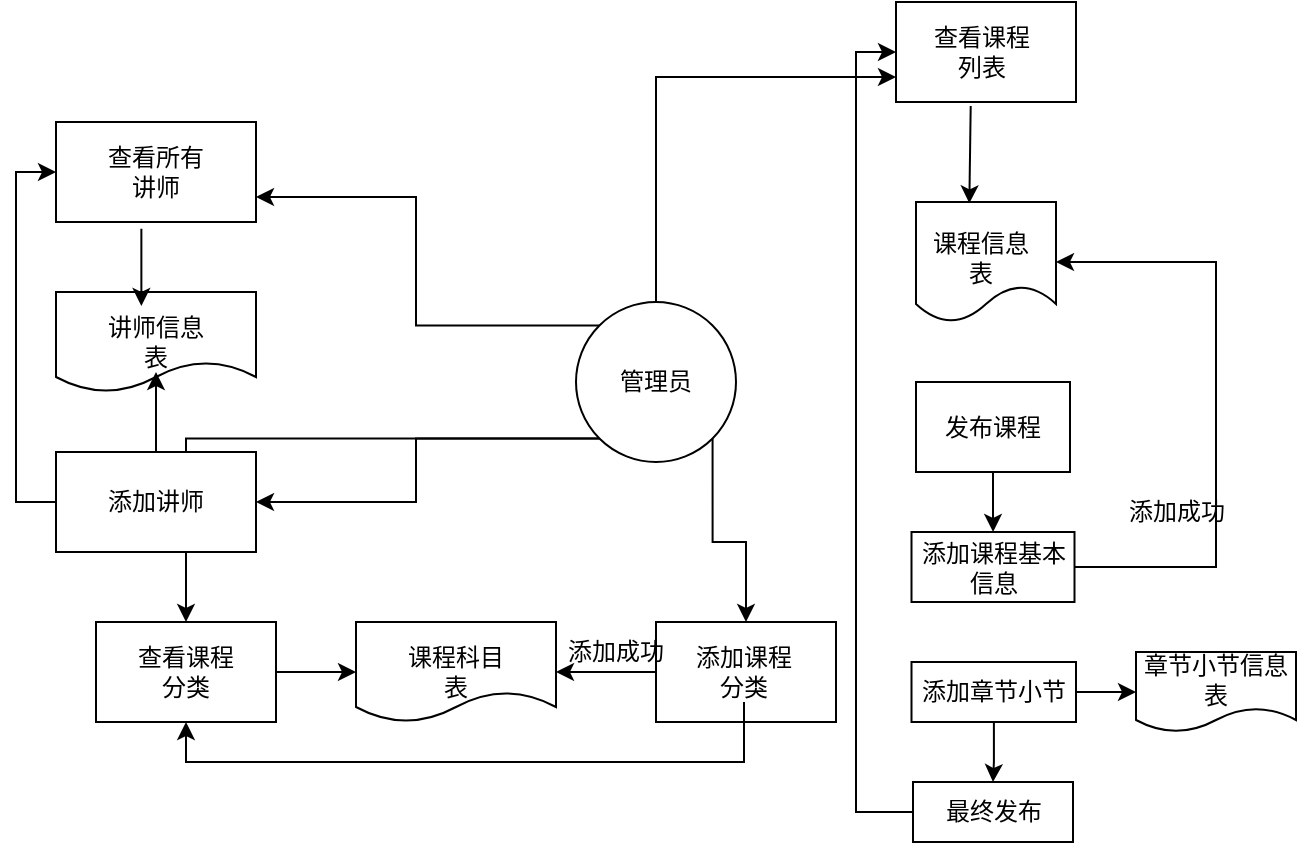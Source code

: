 <mxfile version="18.1.3" type="device"><diagram id="PFTaVR9R77RU1zgIoD-t" name="Page-1"><mxGraphModel dx="782" dy="468" grid="1" gridSize="10" guides="1" tooltips="1" connect="1" arrows="1" fold="1" page="1" pageScale="1" pageWidth="827" pageHeight="1169" background="none" math="0" shadow="0"><root><mxCell id="0"/><mxCell id="1" parent="0"/><mxCell id="eftF3Yvcaq25oSi6NERf-6" style="edgeStyle=orthogonalEdgeStyle;rounded=0;orthogonalLoop=1;jettySize=auto;html=1;exitX=0;exitY=0;exitDx=0;exitDy=0;entryX=1;entryY=0.75;entryDx=0;entryDy=0;" edge="1" parent="1" source="eftF3Yvcaq25oSi6NERf-1" target="eftF3Yvcaq25oSi6NERf-3"><mxGeometry relative="1" as="geometry"/></mxCell><mxCell id="eftF3Yvcaq25oSi6NERf-15" style="edgeStyle=orthogonalEdgeStyle;rounded=0;orthogonalLoop=1;jettySize=auto;html=1;exitX=0;exitY=1;exitDx=0;exitDy=0;entryX=1;entryY=0.5;entryDx=0;entryDy=0;" edge="1" parent="1" source="eftF3Yvcaq25oSi6NERf-1" target="eftF3Yvcaq25oSi6NERf-13"><mxGeometry relative="1" as="geometry"/></mxCell><mxCell id="eftF3Yvcaq25oSi6NERf-33" style="edgeStyle=orthogonalEdgeStyle;rounded=0;orthogonalLoop=1;jettySize=auto;html=1;exitX=0;exitY=1;exitDx=0;exitDy=0;entryX=0.5;entryY=0;entryDx=0;entryDy=0;" edge="1" parent="1" source="eftF3Yvcaq25oSi6NERf-1" target="eftF3Yvcaq25oSi6NERf-23"><mxGeometry relative="1" as="geometry"/></mxCell><mxCell id="eftF3Yvcaq25oSi6NERf-34" style="edgeStyle=orthogonalEdgeStyle;rounded=0;orthogonalLoop=1;jettySize=auto;html=1;exitX=1;exitY=1;exitDx=0;exitDy=0;entryX=0.5;entryY=0;entryDx=0;entryDy=0;" edge="1" parent="1" source="eftF3Yvcaq25oSi6NERf-1" target="eftF3Yvcaq25oSi6NERf-29"><mxGeometry relative="1" as="geometry"/></mxCell><mxCell id="eftF3Yvcaq25oSi6NERf-41" style="edgeStyle=orthogonalEdgeStyle;rounded=0;orthogonalLoop=1;jettySize=auto;html=1;exitX=0.5;exitY=0;exitDx=0;exitDy=0;entryX=0;entryY=0.75;entryDx=0;entryDy=0;" edge="1" parent="1" source="eftF3Yvcaq25oSi6NERf-1" target="eftF3Yvcaq25oSi6NERf-35"><mxGeometry relative="1" as="geometry"/></mxCell><mxCell id="eftF3Yvcaq25oSi6NERf-1" value="" style="ellipse;whiteSpace=wrap;html=1;aspect=fixed;" vertex="1" parent="1"><mxGeometry x="360" y="200" width="80" height="80" as="geometry"/></mxCell><mxCell id="eftF3Yvcaq25oSi6NERf-2" value="管理员" style="text;html=1;strokeColor=none;fillColor=none;align=center;verticalAlign=middle;whiteSpace=wrap;rounded=0;" vertex="1" parent="1"><mxGeometry x="370" y="225" width="60" height="30" as="geometry"/></mxCell><mxCell id="eftF3Yvcaq25oSi6NERf-3" value="" style="rounded=0;whiteSpace=wrap;html=1;" vertex="1" parent="1"><mxGeometry x="100" y="110" width="100" height="50" as="geometry"/></mxCell><mxCell id="eftF3Yvcaq25oSi6NERf-5" value="查看所有讲师" style="text;html=1;strokeColor=none;fillColor=none;align=center;verticalAlign=middle;whiteSpace=wrap;rounded=0;" vertex="1" parent="1"><mxGeometry x="120" y="120" width="60" height="30" as="geometry"/></mxCell><mxCell id="eftF3Yvcaq25oSi6NERf-7" value="" style="shape=document;whiteSpace=wrap;html=1;boundedLbl=1;" vertex="1" parent="1"><mxGeometry x="100" y="195" width="100" height="50" as="geometry"/></mxCell><mxCell id="eftF3Yvcaq25oSi6NERf-8" value="讲师信息表" style="text;html=1;strokeColor=none;fillColor=none;align=center;verticalAlign=middle;whiteSpace=wrap;rounded=0;" vertex="1" parent="1"><mxGeometry x="120" y="205" width="60" height="30" as="geometry"/></mxCell><mxCell id="eftF3Yvcaq25oSi6NERf-22" value="" style="edgeStyle=orthogonalEdgeStyle;rounded=0;orthogonalLoop=1;jettySize=auto;html=1;" edge="1" parent="1" source="eftF3Yvcaq25oSi6NERf-13" target="eftF3Yvcaq25oSi6NERf-8"><mxGeometry relative="1" as="geometry"/></mxCell><mxCell id="eftF3Yvcaq25oSi6NERf-46" style="edgeStyle=orthogonalEdgeStyle;rounded=0;orthogonalLoop=1;jettySize=auto;html=1;entryX=0;entryY=0.5;entryDx=0;entryDy=0;" edge="1" parent="1" source="eftF3Yvcaq25oSi6NERf-13" target="eftF3Yvcaq25oSi6NERf-3"><mxGeometry relative="1" as="geometry"><Array as="points"><mxPoint x="80" y="300"/><mxPoint x="80" y="135"/></Array></mxGeometry></mxCell><mxCell id="eftF3Yvcaq25oSi6NERf-13" value="" style="rounded=0;whiteSpace=wrap;html=1;" vertex="1" parent="1"><mxGeometry x="100" y="275" width="100" height="50" as="geometry"/></mxCell><mxCell id="eftF3Yvcaq25oSi6NERf-14" value="添加讲师" style="text;html=1;strokeColor=none;fillColor=none;align=center;verticalAlign=middle;whiteSpace=wrap;rounded=0;" vertex="1" parent="1"><mxGeometry x="120" y="285" width="60" height="30" as="geometry"/></mxCell><mxCell id="eftF3Yvcaq25oSi6NERf-21" value="" style="endArrow=classic;html=1;rounded=0;exitX=0.427;exitY=1.067;exitDx=0;exitDy=0;exitPerimeter=0;entryX=0.378;entryY=-0.1;entryDx=0;entryDy=0;entryPerimeter=0;" edge="1" parent="1" source="eftF3Yvcaq25oSi6NERf-3" target="eftF3Yvcaq25oSi6NERf-8"><mxGeometry width="50" height="50" relative="1" as="geometry"><mxPoint x="380" y="350" as="sourcePoint"/><mxPoint x="430" y="300" as="targetPoint"/></mxGeometry></mxCell><mxCell id="eftF3Yvcaq25oSi6NERf-23" value="" style="rounded=0;whiteSpace=wrap;html=1;" vertex="1" parent="1"><mxGeometry x="120" y="360" width="90" height="50" as="geometry"/></mxCell><mxCell id="eftF3Yvcaq25oSi6NERf-24" value="查看课程分类" style="text;html=1;strokeColor=none;fillColor=none;align=center;verticalAlign=middle;whiteSpace=wrap;rounded=0;" vertex="1" parent="1"><mxGeometry x="135" y="370" width="60" height="30" as="geometry"/></mxCell><mxCell id="eftF3Yvcaq25oSi6NERf-25" value="" style="shape=document;whiteSpace=wrap;html=1;boundedLbl=1;" vertex="1" parent="1"><mxGeometry x="250" y="360" width="100" height="50" as="geometry"/></mxCell><mxCell id="eftF3Yvcaq25oSi6NERf-26" value="课程科目表" style="text;html=1;strokeColor=none;fillColor=none;align=center;verticalAlign=middle;whiteSpace=wrap;rounded=0;" vertex="1" parent="1"><mxGeometry x="270" y="370" width="60" height="30" as="geometry"/></mxCell><mxCell id="eftF3Yvcaq25oSi6NERf-28" value="" style="endArrow=classic;html=1;rounded=0;exitX=1;exitY=0.5;exitDx=0;exitDy=0;" edge="1" parent="1" source="eftF3Yvcaq25oSi6NERf-23"><mxGeometry width="50" height="50" relative="1" as="geometry"><mxPoint x="210" y="430" as="sourcePoint"/><mxPoint x="250" y="385" as="targetPoint"/></mxGeometry></mxCell><mxCell id="eftF3Yvcaq25oSi6NERf-29" value="" style="rounded=0;whiteSpace=wrap;html=1;" vertex="1" parent="1"><mxGeometry x="400" y="360" width="90" height="50" as="geometry"/></mxCell><mxCell id="eftF3Yvcaq25oSi6NERf-45" style="edgeStyle=orthogonalEdgeStyle;rounded=0;orthogonalLoop=1;jettySize=auto;html=1;entryX=0.5;entryY=1;entryDx=0;entryDy=0;" edge="1" parent="1" source="eftF3Yvcaq25oSi6NERf-30" target="eftF3Yvcaq25oSi6NERf-23"><mxGeometry relative="1" as="geometry"><Array as="points"><mxPoint x="444" y="430"/><mxPoint x="165" y="430"/></Array></mxGeometry></mxCell><mxCell id="eftF3Yvcaq25oSi6NERf-30" value="添加课程分类" style="text;html=1;strokeColor=none;fillColor=none;align=center;verticalAlign=middle;whiteSpace=wrap;rounded=0;" vertex="1" parent="1"><mxGeometry x="414" y="370" width="60" height="30" as="geometry"/></mxCell><mxCell id="eftF3Yvcaq25oSi6NERf-32" value="" style="endArrow=classic;html=1;rounded=0;entryX=1;entryY=0.5;entryDx=0;entryDy=0;exitX=0;exitY=0.5;exitDx=0;exitDy=0;" edge="1" parent="1" source="eftF3Yvcaq25oSi6NERf-29" target="eftF3Yvcaq25oSi6NERf-25"><mxGeometry width="50" height="50" relative="1" as="geometry"><mxPoint x="360" y="420" as="sourcePoint"/><mxPoint x="400" y="370" as="targetPoint"/></mxGeometry></mxCell><mxCell id="eftF3Yvcaq25oSi6NERf-35" value="" style="rounded=0;whiteSpace=wrap;html=1;" vertex="1" parent="1"><mxGeometry x="520" y="50" width="90" height="50" as="geometry"/></mxCell><mxCell id="eftF3Yvcaq25oSi6NERf-36" value="查看课程列表" style="text;html=1;strokeColor=none;fillColor=none;align=center;verticalAlign=middle;whiteSpace=wrap;rounded=0;" vertex="1" parent="1"><mxGeometry x="532.5" y="60" width="60" height="30" as="geometry"/></mxCell><mxCell id="eftF3Yvcaq25oSi6NERf-37" value="" style="shape=document;whiteSpace=wrap;html=1;boundedLbl=1;" vertex="1" parent="1"><mxGeometry x="530" y="150" width="70" height="60" as="geometry"/></mxCell><mxCell id="eftF3Yvcaq25oSi6NERf-38" value="课程信息表" style="text;html=1;strokeColor=none;fillColor=none;align=center;verticalAlign=middle;whiteSpace=wrap;rounded=0;" vertex="1" parent="1"><mxGeometry x="535" y="165" width="55" height="25" as="geometry"/></mxCell><mxCell id="eftF3Yvcaq25oSi6NERf-40" value="" style="endArrow=classic;html=1;rounded=0;exitX=0.415;exitY=1.04;exitDx=0;exitDy=0;exitPerimeter=0;entryX=0.381;entryY=0.011;entryDx=0;entryDy=0;entryPerimeter=0;" edge="1" parent="1" source="eftF3Yvcaq25oSi6NERf-35" target="eftF3Yvcaq25oSi6NERf-37"><mxGeometry width="50" height="50" relative="1" as="geometry"><mxPoint x="450" y="190" as="sourcePoint"/><mxPoint x="500" y="140" as="targetPoint"/></mxGeometry></mxCell><mxCell id="eftF3Yvcaq25oSi6NERf-42" value="添加成功" style="text;html=1;strokeColor=none;fillColor=none;align=center;verticalAlign=middle;whiteSpace=wrap;rounded=0;" vertex="1" parent="1"><mxGeometry x="350" y="360" width="60" height="30" as="geometry"/></mxCell><mxCell id="eftF3Yvcaq25oSi6NERf-50" value="" style="edgeStyle=orthogonalEdgeStyle;rounded=0;orthogonalLoop=1;jettySize=auto;html=1;" edge="1" parent="1" source="eftF3Yvcaq25oSi6NERf-47" target="eftF3Yvcaq25oSi6NERf-49"><mxGeometry relative="1" as="geometry"/></mxCell><mxCell id="eftF3Yvcaq25oSi6NERf-47" value="发布课程" style="rounded=0;whiteSpace=wrap;html=1;" vertex="1" parent="1"><mxGeometry x="530" y="240" width="77" height="45" as="geometry"/></mxCell><mxCell id="eftF3Yvcaq25oSi6NERf-57" style="edgeStyle=orthogonalEdgeStyle;rounded=0;orthogonalLoop=1;jettySize=auto;html=1;entryX=1;entryY=0.5;entryDx=0;entryDy=0;" edge="1" parent="1" source="eftF3Yvcaq25oSi6NERf-49" target="eftF3Yvcaq25oSi6NERf-37"><mxGeometry relative="1" as="geometry"><Array as="points"><mxPoint x="680" y="333"/><mxPoint x="680" y="180"/></Array></mxGeometry></mxCell><mxCell id="eftF3Yvcaq25oSi6NERf-49" value="添加课程基本信息" style="whiteSpace=wrap;html=1;rounded=0;" vertex="1" parent="1"><mxGeometry x="527.75" y="315" width="81.5" height="35" as="geometry"/></mxCell><mxCell id="eftF3Yvcaq25oSi6NERf-54" value="" style="edgeStyle=orthogonalEdgeStyle;rounded=0;orthogonalLoop=1;jettySize=auto;html=1;" edge="1" parent="1" source="eftF3Yvcaq25oSi6NERf-51" target="eftF3Yvcaq25oSi6NERf-53"><mxGeometry relative="1" as="geometry"/></mxCell><mxCell id="eftF3Yvcaq25oSi6NERf-56" value="" style="edgeStyle=orthogonalEdgeStyle;rounded=0;orthogonalLoop=1;jettySize=auto;html=1;" edge="1" parent="1" source="eftF3Yvcaq25oSi6NERf-51" target="eftF3Yvcaq25oSi6NERf-55"><mxGeometry relative="1" as="geometry"/></mxCell><mxCell id="eftF3Yvcaq25oSi6NERf-51" value="添加章节小节" style="whiteSpace=wrap;html=1;" vertex="1" parent="1"><mxGeometry x="527.75" y="380" width="82.25" height="30" as="geometry"/></mxCell><mxCell id="eftF3Yvcaq25oSi6NERf-53" value="章节小节信息表" style="shape=document;whiteSpace=wrap;html=1;boundedLbl=1;" vertex="1" parent="1"><mxGeometry x="640" y="375" width="80" height="40" as="geometry"/></mxCell><mxCell id="eftF3Yvcaq25oSi6NERf-59" style="edgeStyle=orthogonalEdgeStyle;rounded=0;orthogonalLoop=1;jettySize=auto;html=1;entryX=0;entryY=0.5;entryDx=0;entryDy=0;" edge="1" parent="1" source="eftF3Yvcaq25oSi6NERf-55" target="eftF3Yvcaq25oSi6NERf-35"><mxGeometry relative="1" as="geometry"><Array as="points"><mxPoint x="500" y="455"/><mxPoint x="500" y="75"/></Array></mxGeometry></mxCell><mxCell id="eftF3Yvcaq25oSi6NERf-55" value="最终发布" style="whiteSpace=wrap;html=1;" vertex="1" parent="1"><mxGeometry x="528.5" y="440" width="80" height="30" as="geometry"/></mxCell><mxCell id="eftF3Yvcaq25oSi6NERf-58" value="添加成功" style="text;html=1;align=center;verticalAlign=middle;resizable=0;points=[];autosize=1;strokeColor=none;fillColor=none;" vertex="1" parent="1"><mxGeometry x="630" y="295" width="60" height="20" as="geometry"/></mxCell></root></mxGraphModel></diagram></mxfile>
